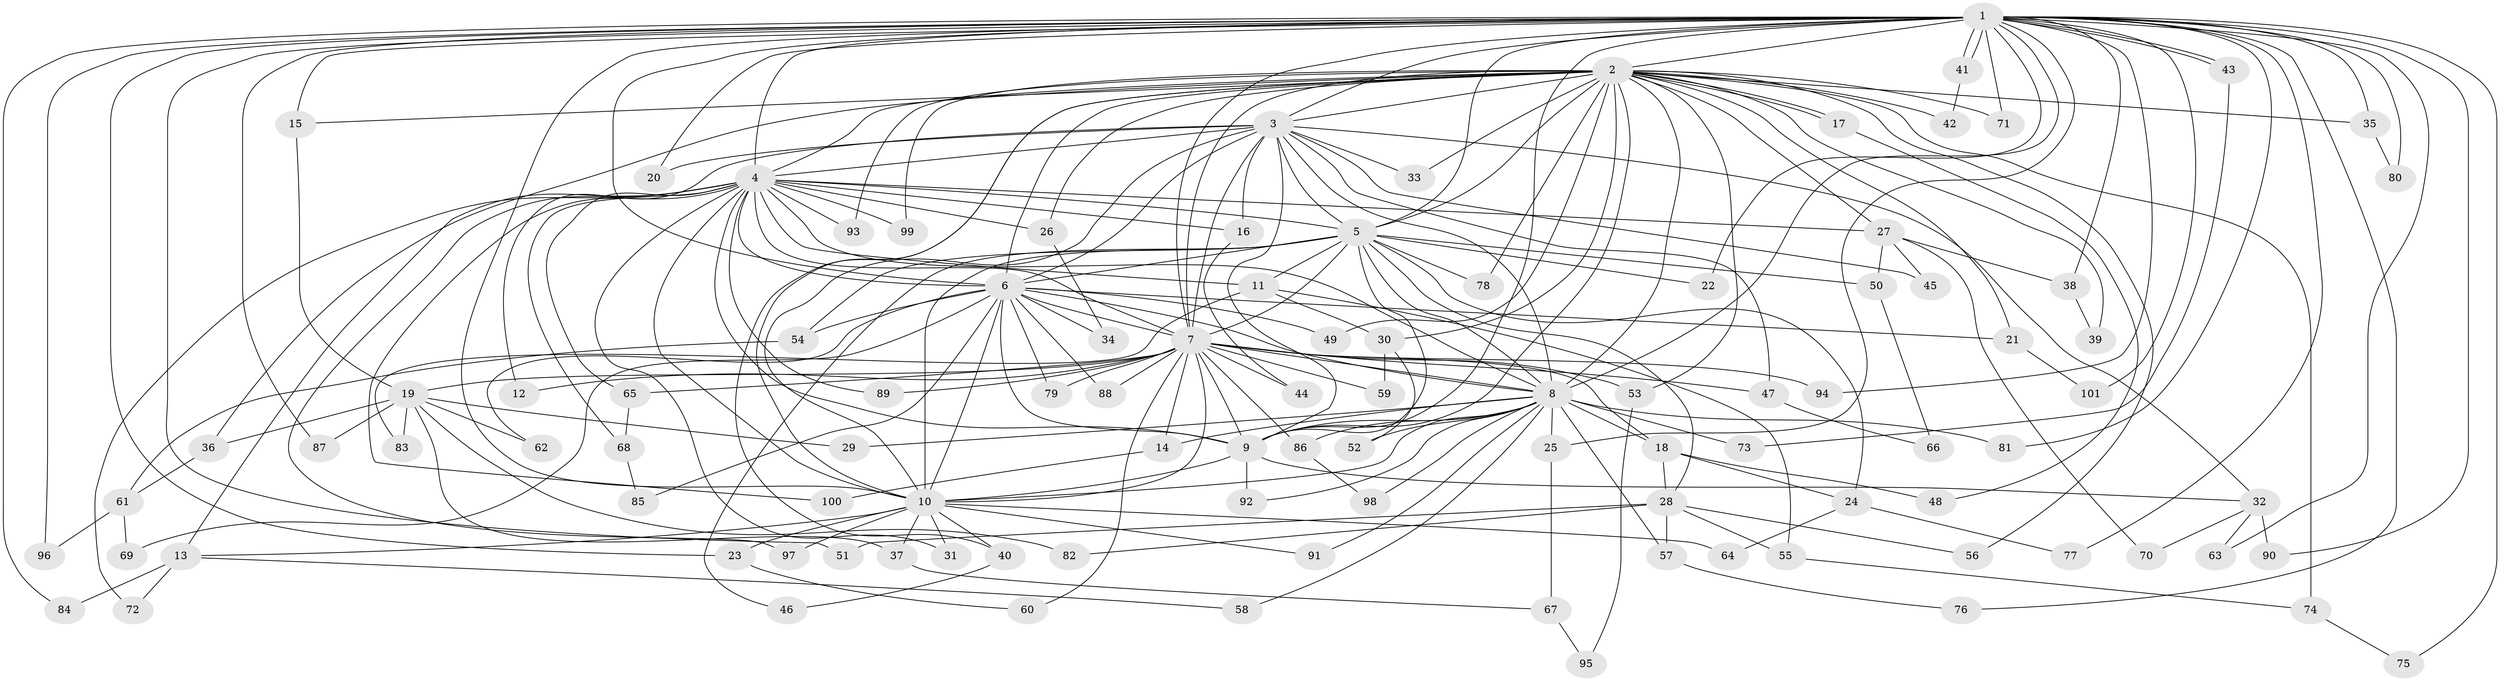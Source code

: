 // coarse degree distribution, {32: 0.01282051282051282, 33: 0.01282051282051282, 20: 0.02564102564102564, 17: 0.02564102564102564, 15: 0.01282051282051282, 22: 0.01282051282051282, 7: 0.038461538461538464, 2: 0.5128205128205128, 5: 0.038461538461538464, 3: 0.2564102564102564, 9: 0.01282051282051282, 1: 0.01282051282051282, 4: 0.02564102564102564}
// Generated by graph-tools (version 1.1) at 2025/51/02/27/25 19:51:51]
// undirected, 101 vertices, 227 edges
graph export_dot {
graph [start="1"]
  node [color=gray90,style=filled];
  1;
  2;
  3;
  4;
  5;
  6;
  7;
  8;
  9;
  10;
  11;
  12;
  13;
  14;
  15;
  16;
  17;
  18;
  19;
  20;
  21;
  22;
  23;
  24;
  25;
  26;
  27;
  28;
  29;
  30;
  31;
  32;
  33;
  34;
  35;
  36;
  37;
  38;
  39;
  40;
  41;
  42;
  43;
  44;
  45;
  46;
  47;
  48;
  49;
  50;
  51;
  52;
  53;
  54;
  55;
  56;
  57;
  58;
  59;
  60;
  61;
  62;
  63;
  64;
  65;
  66;
  67;
  68;
  69;
  70;
  71;
  72;
  73;
  74;
  75;
  76;
  77;
  78;
  79;
  80;
  81;
  82;
  83;
  84;
  85;
  86;
  87;
  88;
  89;
  90;
  91;
  92;
  93;
  94;
  95;
  96;
  97;
  98;
  99;
  100;
  101;
  1 -- 2;
  1 -- 3;
  1 -- 4;
  1 -- 5;
  1 -- 6;
  1 -- 7;
  1 -- 8;
  1 -- 9;
  1 -- 10;
  1 -- 15;
  1 -- 20;
  1 -- 22;
  1 -- 23;
  1 -- 25;
  1 -- 35;
  1 -- 38;
  1 -- 41;
  1 -- 41;
  1 -- 43;
  1 -- 43;
  1 -- 51;
  1 -- 63;
  1 -- 71;
  1 -- 75;
  1 -- 76;
  1 -- 77;
  1 -- 80;
  1 -- 81;
  1 -- 84;
  1 -- 87;
  1 -- 90;
  1 -- 94;
  1 -- 96;
  1 -- 101;
  2 -- 3;
  2 -- 4;
  2 -- 5;
  2 -- 6;
  2 -- 7;
  2 -- 8;
  2 -- 9;
  2 -- 10;
  2 -- 15;
  2 -- 17;
  2 -- 17;
  2 -- 21;
  2 -- 26;
  2 -- 27;
  2 -- 30;
  2 -- 33;
  2 -- 35;
  2 -- 36;
  2 -- 39;
  2 -- 40;
  2 -- 42;
  2 -- 49;
  2 -- 53;
  2 -- 56;
  2 -- 71;
  2 -- 74;
  2 -- 78;
  2 -- 93;
  2 -- 99;
  3 -- 4;
  3 -- 5;
  3 -- 6;
  3 -- 7;
  3 -- 8;
  3 -- 9;
  3 -- 10;
  3 -- 12;
  3 -- 16;
  3 -- 20;
  3 -- 32;
  3 -- 33;
  3 -- 45;
  3 -- 47;
  4 -- 5;
  4 -- 6;
  4 -- 7;
  4 -- 8;
  4 -- 9;
  4 -- 10;
  4 -- 11;
  4 -- 13;
  4 -- 16;
  4 -- 26;
  4 -- 27;
  4 -- 31;
  4 -- 65;
  4 -- 68;
  4 -- 72;
  4 -- 89;
  4 -- 93;
  4 -- 97;
  4 -- 99;
  4 -- 100;
  5 -- 6;
  5 -- 7;
  5 -- 8;
  5 -- 9;
  5 -- 10;
  5 -- 11;
  5 -- 22;
  5 -- 24;
  5 -- 28;
  5 -- 46;
  5 -- 50;
  5 -- 54;
  5 -- 78;
  6 -- 7;
  6 -- 8;
  6 -- 9;
  6 -- 10;
  6 -- 21;
  6 -- 34;
  6 -- 49;
  6 -- 54;
  6 -- 62;
  6 -- 69;
  6 -- 79;
  6 -- 85;
  6 -- 88;
  7 -- 8;
  7 -- 9;
  7 -- 10;
  7 -- 12;
  7 -- 14;
  7 -- 18;
  7 -- 19;
  7 -- 44;
  7 -- 47;
  7 -- 53;
  7 -- 59;
  7 -- 60;
  7 -- 65;
  7 -- 79;
  7 -- 86;
  7 -- 88;
  7 -- 89;
  7 -- 94;
  8 -- 9;
  8 -- 10;
  8 -- 14;
  8 -- 18;
  8 -- 25;
  8 -- 29;
  8 -- 52;
  8 -- 57;
  8 -- 58;
  8 -- 73;
  8 -- 81;
  8 -- 86;
  8 -- 91;
  8 -- 92;
  8 -- 98;
  9 -- 10;
  9 -- 32;
  9 -- 92;
  10 -- 13;
  10 -- 23;
  10 -- 31;
  10 -- 37;
  10 -- 40;
  10 -- 64;
  10 -- 91;
  10 -- 97;
  11 -- 30;
  11 -- 55;
  11 -- 83;
  13 -- 58;
  13 -- 72;
  13 -- 84;
  14 -- 100;
  15 -- 19;
  16 -- 44;
  17 -- 48;
  18 -- 24;
  18 -- 28;
  18 -- 48;
  19 -- 29;
  19 -- 36;
  19 -- 37;
  19 -- 62;
  19 -- 82;
  19 -- 83;
  19 -- 87;
  21 -- 101;
  23 -- 60;
  24 -- 64;
  24 -- 77;
  25 -- 67;
  26 -- 34;
  27 -- 38;
  27 -- 45;
  27 -- 50;
  27 -- 70;
  28 -- 51;
  28 -- 55;
  28 -- 56;
  28 -- 57;
  28 -- 82;
  30 -- 52;
  30 -- 59;
  32 -- 63;
  32 -- 70;
  32 -- 90;
  35 -- 80;
  36 -- 61;
  37 -- 67;
  38 -- 39;
  40 -- 46;
  41 -- 42;
  43 -- 73;
  47 -- 66;
  50 -- 66;
  53 -- 95;
  54 -- 61;
  55 -- 74;
  57 -- 76;
  61 -- 69;
  61 -- 96;
  65 -- 68;
  67 -- 95;
  68 -- 85;
  74 -- 75;
  86 -- 98;
}
